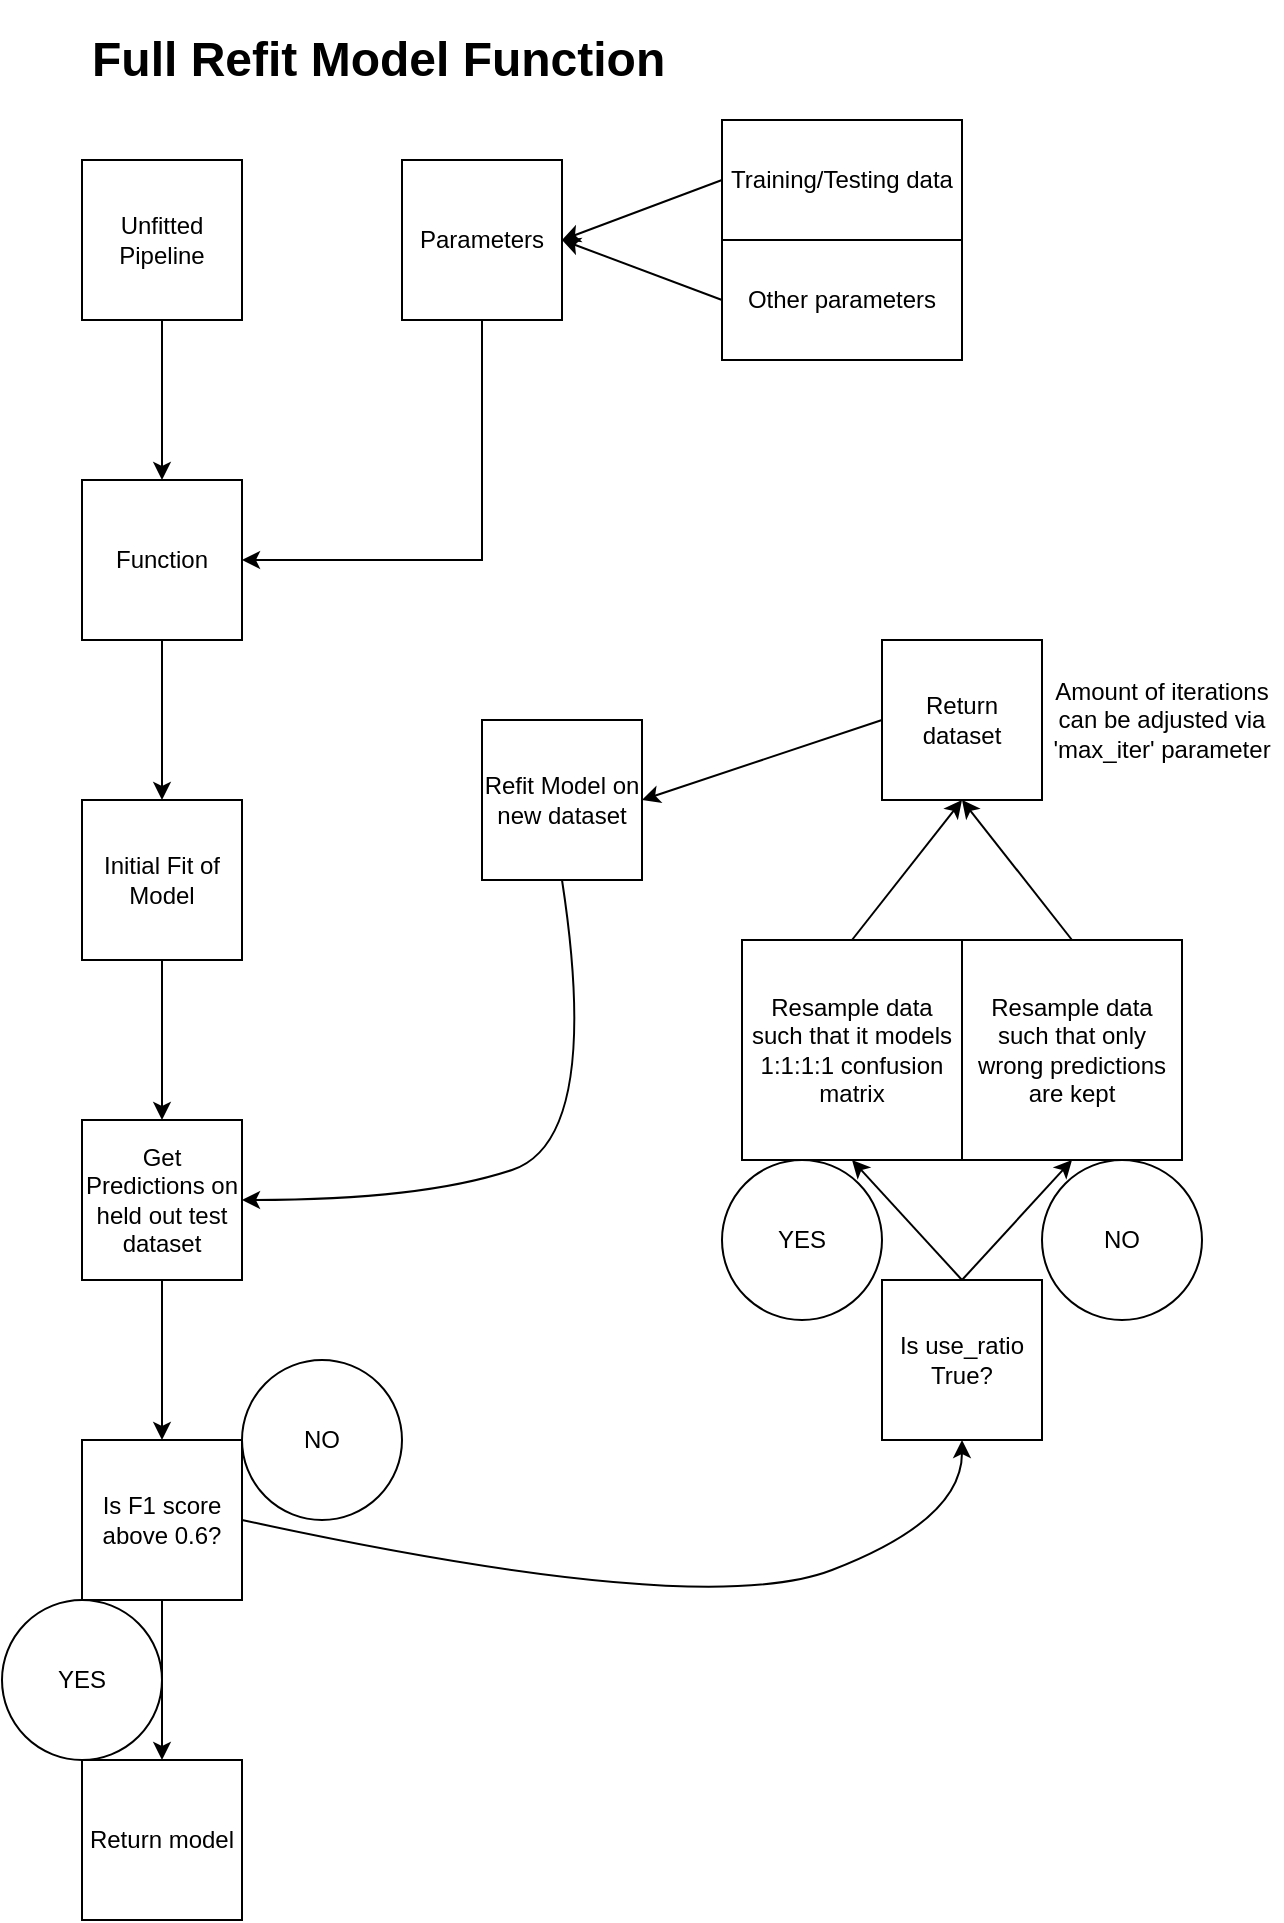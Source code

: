 <mxfile version="21.6.1" type="github">
  <diagram name="Page-1" id="heLb62Q9hVG-_x0x0usm">
    <mxGraphModel dx="1386" dy="764" grid="1" gridSize="10" guides="1" tooltips="1" connect="1" arrows="1" fold="1" page="1" pageScale="1" pageWidth="850" pageHeight="1100" math="0" shadow="0">
      <root>
        <mxCell id="0" />
        <mxCell id="1" parent="0" />
        <mxCell id="XJ2eFweoLVhrrMTU2izS-9" value="" style="edgeStyle=orthogonalEdgeStyle;rounded=0;orthogonalLoop=1;jettySize=auto;html=1;" edge="1" parent="1" source="XJ2eFweoLVhrrMTU2izS-1" target="XJ2eFweoLVhrrMTU2izS-8">
          <mxGeometry relative="1" as="geometry" />
        </mxCell>
        <mxCell id="XJ2eFweoLVhrrMTU2izS-1" value="Function" style="whiteSpace=wrap;html=1;aspect=fixed;" vertex="1" parent="1">
          <mxGeometry x="120" y="240" width="80" height="80" as="geometry" />
        </mxCell>
        <mxCell id="XJ2eFweoLVhrrMTU2izS-3" value="Unfitted Pipeline" style="whiteSpace=wrap;html=1;aspect=fixed;" vertex="1" parent="1">
          <mxGeometry x="120" y="80" width="80" height="80" as="geometry" />
        </mxCell>
        <mxCell id="XJ2eFweoLVhrrMTU2izS-5" value="Parameters" style="whiteSpace=wrap;html=1;aspect=fixed;" vertex="1" parent="1">
          <mxGeometry x="280" y="80" width="80" height="80" as="geometry" />
        </mxCell>
        <mxCell id="XJ2eFweoLVhrrMTU2izS-26" value="" style="edgeStyle=orthogonalEdgeStyle;rounded=0;orthogonalLoop=1;jettySize=auto;html=1;" edge="1" parent="1" source="XJ2eFweoLVhrrMTU2izS-8" target="XJ2eFweoLVhrrMTU2izS-25">
          <mxGeometry relative="1" as="geometry" />
        </mxCell>
        <mxCell id="XJ2eFweoLVhrrMTU2izS-8" value="Initial Fit of Model" style="whiteSpace=wrap;html=1;aspect=fixed;" vertex="1" parent="1">
          <mxGeometry x="120" y="400" width="80" height="80" as="geometry" />
        </mxCell>
        <mxCell id="XJ2eFweoLVhrrMTU2izS-12" value="" style="endArrow=classic;html=1;rounded=0;exitX=0.5;exitY=1;exitDx=0;exitDy=0;entryX=0.5;entryY=0;entryDx=0;entryDy=0;" edge="1" parent="1" source="XJ2eFweoLVhrrMTU2izS-3" target="XJ2eFweoLVhrrMTU2izS-1">
          <mxGeometry width="50" height="50" relative="1" as="geometry">
            <mxPoint x="400" y="180" as="sourcePoint" />
            <mxPoint x="450" y="130" as="targetPoint" />
          </mxGeometry>
        </mxCell>
        <mxCell id="XJ2eFweoLVhrrMTU2izS-15" value="" style="endArrow=classic;html=1;rounded=0;entryX=1;entryY=0.5;entryDx=0;entryDy=0;exitX=0.5;exitY=1;exitDx=0;exitDy=0;" edge="1" parent="1" source="XJ2eFweoLVhrrMTU2izS-5" target="XJ2eFweoLVhrrMTU2izS-1">
          <mxGeometry width="50" height="50" relative="1" as="geometry">
            <mxPoint x="400" y="180" as="sourcePoint" />
            <mxPoint x="450" y="130" as="targetPoint" />
            <Array as="points">
              <mxPoint x="320" y="280" />
            </Array>
          </mxGeometry>
        </mxCell>
        <mxCell id="XJ2eFweoLVhrrMTU2izS-16" value="Training/Testing data" style="whiteSpace=wrap;html=1;" vertex="1" parent="1">
          <mxGeometry x="440" y="60" width="120" height="60" as="geometry" />
        </mxCell>
        <mxCell id="XJ2eFweoLVhrrMTU2izS-19" value="Other parameters" style="whiteSpace=wrap;html=1;" vertex="1" parent="1">
          <mxGeometry x="440" y="120" width="120" height="60" as="geometry" />
        </mxCell>
        <mxCell id="XJ2eFweoLVhrrMTU2izS-22" value="" style="endArrow=classic;html=1;rounded=0;entryX=1;entryY=0.5;entryDx=0;entryDy=0;exitX=0;exitY=0.5;exitDx=0;exitDy=0;" edge="1" parent="1" source="XJ2eFweoLVhrrMTU2izS-16" target="XJ2eFweoLVhrrMTU2izS-5">
          <mxGeometry width="50" height="50" relative="1" as="geometry">
            <mxPoint x="400" y="180" as="sourcePoint" />
            <mxPoint x="450" y="130" as="targetPoint" />
          </mxGeometry>
        </mxCell>
        <mxCell id="XJ2eFweoLVhrrMTU2izS-23" value="" style="endArrow=classic;html=1;rounded=0;entryX=1;entryY=0.5;entryDx=0;entryDy=0;exitX=0;exitY=0.5;exitDx=0;exitDy=0;" edge="1" parent="1" source="XJ2eFweoLVhrrMTU2izS-19" target="XJ2eFweoLVhrrMTU2izS-5">
          <mxGeometry width="50" height="50" relative="1" as="geometry">
            <mxPoint x="450" y="80" as="sourcePoint" />
            <mxPoint x="370" y="130" as="targetPoint" />
          </mxGeometry>
        </mxCell>
        <mxCell id="XJ2eFweoLVhrrMTU2izS-28" value="" style="edgeStyle=orthogonalEdgeStyle;rounded=0;orthogonalLoop=1;jettySize=auto;html=1;" edge="1" parent="1" source="XJ2eFweoLVhrrMTU2izS-25" target="XJ2eFweoLVhrrMTU2izS-27">
          <mxGeometry relative="1" as="geometry" />
        </mxCell>
        <mxCell id="XJ2eFweoLVhrrMTU2izS-25" value="Get Predictions on held out test dataset" style="whiteSpace=wrap;html=1;aspect=fixed;" vertex="1" parent="1">
          <mxGeometry x="120" y="560" width="80" height="80" as="geometry" />
        </mxCell>
        <mxCell id="XJ2eFweoLVhrrMTU2izS-30" value="" style="edgeStyle=orthogonalEdgeStyle;rounded=0;orthogonalLoop=1;jettySize=auto;html=1;" edge="1" parent="1" source="XJ2eFweoLVhrrMTU2izS-27" target="XJ2eFweoLVhrrMTU2izS-29">
          <mxGeometry relative="1" as="geometry" />
        </mxCell>
        <mxCell id="XJ2eFweoLVhrrMTU2izS-27" value="Is F1 score above 0.6?" style="whiteSpace=wrap;html=1;aspect=fixed;" vertex="1" parent="1">
          <mxGeometry x="120" y="720" width="80" height="80" as="geometry" />
        </mxCell>
        <mxCell id="XJ2eFweoLVhrrMTU2izS-29" value="Return model" style="whiteSpace=wrap;html=1;aspect=fixed;" vertex="1" parent="1">
          <mxGeometry x="120" y="880" width="80" height="80" as="geometry" />
        </mxCell>
        <mxCell id="XJ2eFweoLVhrrMTU2izS-31" value="YES" style="ellipse;whiteSpace=wrap;html=1;" vertex="1" parent="1">
          <mxGeometry x="80" y="800" width="80" height="80" as="geometry" />
        </mxCell>
        <mxCell id="XJ2eFweoLVhrrMTU2izS-32" value="NO" style="ellipse;whiteSpace=wrap;html=1;" vertex="1" parent="1">
          <mxGeometry x="200" y="680" width="80" height="80" as="geometry" />
        </mxCell>
        <mxCell id="XJ2eFweoLVhrrMTU2izS-33" value="" style="curved=1;endArrow=classic;html=1;rounded=0;exitX=1;exitY=0.5;exitDx=0;exitDy=0;entryX=0.5;entryY=1;entryDx=0;entryDy=0;" edge="1" parent="1" source="XJ2eFweoLVhrrMTU2izS-27" target="XJ2eFweoLVhrrMTU2izS-34">
          <mxGeometry width="50" height="50" relative="1" as="geometry">
            <mxPoint x="330" y="720" as="sourcePoint" />
            <mxPoint x="550" y="820" as="targetPoint" />
            <Array as="points">
              <mxPoint x="430" y="810" />
              <mxPoint x="560" y="760" />
            </Array>
          </mxGeometry>
        </mxCell>
        <mxCell id="XJ2eFweoLVhrrMTU2izS-34" value="Is use_ratio True?" style="whiteSpace=wrap;html=1;aspect=fixed;" vertex="1" parent="1">
          <mxGeometry x="520" y="640" width="80" height="80" as="geometry" />
        </mxCell>
        <mxCell id="XJ2eFweoLVhrrMTU2izS-35" value="Resample data such that it models 1:1:1:1 confusion matrix" style="whiteSpace=wrap;html=1;aspect=fixed;" vertex="1" parent="1">
          <mxGeometry x="450" y="470" width="110" height="110" as="geometry" />
        </mxCell>
        <mxCell id="XJ2eFweoLVhrrMTU2izS-37" value="Resample data such that only wrong predictions are kept" style="whiteSpace=wrap;html=1;aspect=fixed;" vertex="1" parent="1">
          <mxGeometry x="560" y="470" width="110" height="110" as="geometry" />
        </mxCell>
        <mxCell id="XJ2eFweoLVhrrMTU2izS-38" value="Return dataset" style="whiteSpace=wrap;html=1;aspect=fixed;" vertex="1" parent="1">
          <mxGeometry x="520" y="320" width="80" height="80" as="geometry" />
        </mxCell>
        <mxCell id="XJ2eFweoLVhrrMTU2izS-39" value="Refit Model on new dataset" style="whiteSpace=wrap;html=1;aspect=fixed;" vertex="1" parent="1">
          <mxGeometry x="320" y="360" width="80" height="80" as="geometry" />
        </mxCell>
        <mxCell id="XJ2eFweoLVhrrMTU2izS-40" value="" style="curved=1;endArrow=classic;html=1;rounded=0;entryX=1;entryY=0.5;entryDx=0;entryDy=0;exitX=0.5;exitY=1;exitDx=0;exitDy=0;" edge="1" parent="1" source="XJ2eFweoLVhrrMTU2izS-39" target="XJ2eFweoLVhrrMTU2izS-25">
          <mxGeometry width="50" height="50" relative="1" as="geometry">
            <mxPoint x="330" y="480" as="sourcePoint" />
            <mxPoint x="380" y="430" as="targetPoint" />
            <Array as="points">
              <mxPoint x="380" y="570" />
              <mxPoint x="290" y="600" />
            </Array>
          </mxGeometry>
        </mxCell>
        <mxCell id="XJ2eFweoLVhrrMTU2izS-41" value="" style="endArrow=classic;html=1;rounded=0;entryX=1;entryY=0.5;entryDx=0;entryDy=0;exitX=0;exitY=0.5;exitDx=0;exitDy=0;" edge="1" parent="1" source="XJ2eFweoLVhrrMTU2izS-38" target="XJ2eFweoLVhrrMTU2izS-39">
          <mxGeometry width="50" height="50" relative="1" as="geometry">
            <mxPoint x="330" y="480" as="sourcePoint" />
            <mxPoint x="380" y="430" as="targetPoint" />
          </mxGeometry>
        </mxCell>
        <mxCell id="XJ2eFweoLVhrrMTU2izS-42" value="" style="endArrow=classic;html=1;rounded=0;entryX=0.5;entryY=1;entryDx=0;entryDy=0;exitX=0.5;exitY=0;exitDx=0;exitDy=0;" edge="1" parent="1" source="XJ2eFweoLVhrrMTU2izS-35" target="XJ2eFweoLVhrrMTU2izS-38">
          <mxGeometry width="50" height="50" relative="1" as="geometry">
            <mxPoint x="330" y="480" as="sourcePoint" />
            <mxPoint x="380" y="430" as="targetPoint" />
          </mxGeometry>
        </mxCell>
        <mxCell id="XJ2eFweoLVhrrMTU2izS-43" value="" style="endArrow=classic;html=1;rounded=0;entryX=0.5;entryY=1;entryDx=0;entryDy=0;exitX=0.5;exitY=0;exitDx=0;exitDy=0;" edge="1" parent="1" source="XJ2eFweoLVhrrMTU2izS-37" target="XJ2eFweoLVhrrMTU2izS-38">
          <mxGeometry width="50" height="50" relative="1" as="geometry">
            <mxPoint x="330" y="480" as="sourcePoint" />
            <mxPoint x="380" y="430" as="targetPoint" />
          </mxGeometry>
        </mxCell>
        <mxCell id="XJ2eFweoLVhrrMTU2izS-44" value="" style="endArrow=classic;html=1;rounded=0;entryX=0.5;entryY=1;entryDx=0;entryDy=0;exitX=0.5;exitY=0;exitDx=0;exitDy=0;" edge="1" parent="1" source="XJ2eFweoLVhrrMTU2izS-34" target="XJ2eFweoLVhrrMTU2izS-35">
          <mxGeometry width="50" height="50" relative="1" as="geometry">
            <mxPoint x="330" y="480" as="sourcePoint" />
            <mxPoint x="380" y="430" as="targetPoint" />
          </mxGeometry>
        </mxCell>
        <mxCell id="XJ2eFweoLVhrrMTU2izS-45" value="" style="endArrow=classic;html=1;rounded=0;entryX=0.5;entryY=1;entryDx=0;entryDy=0;" edge="1" parent="1" target="XJ2eFweoLVhrrMTU2izS-37">
          <mxGeometry width="50" height="50" relative="1" as="geometry">
            <mxPoint x="560" y="640" as="sourcePoint" />
            <mxPoint x="380" y="430" as="targetPoint" />
          </mxGeometry>
        </mxCell>
        <mxCell id="XJ2eFweoLVhrrMTU2izS-47" value="NO" style="ellipse;whiteSpace=wrap;html=1;" vertex="1" parent="1">
          <mxGeometry x="600" y="580" width="80" height="80" as="geometry" />
        </mxCell>
        <mxCell id="XJ2eFweoLVhrrMTU2izS-48" value="YES" style="ellipse;whiteSpace=wrap;html=1;" vertex="1" parent="1">
          <mxGeometry x="440" y="580" width="80" height="80" as="geometry" />
        </mxCell>
        <mxCell id="XJ2eFweoLVhrrMTU2izS-49" value="Amount of iterations can be adjusted via &#39;max_iter&#39; parameter" style="text;html=1;strokeColor=none;fillColor=none;align=center;verticalAlign=middle;whiteSpace=wrap;rounded=0;" vertex="1" parent="1">
          <mxGeometry x="600" y="305" width="120" height="110" as="geometry" />
        </mxCell>
        <mxCell id="XJ2eFweoLVhrrMTU2izS-50" value="&lt;h1&gt;&lt;span style=&quot;background-color: initial;&quot;&gt;Full Refit Model Function&lt;/span&gt;&lt;span style=&quot;background-color: initial; font-size: 12px; font-weight: normal;&quot;&gt;&amp;nbsp;&lt;/span&gt;&lt;br&gt;&lt;/h1&gt;" style="text;html=1;strokeColor=none;fillColor=none;spacing=5;spacingTop=-20;whiteSpace=wrap;overflow=hidden;rounded=0;" vertex="1" parent="1">
          <mxGeometry x="120" y="10" width="510" height="40" as="geometry" />
        </mxCell>
      </root>
    </mxGraphModel>
  </diagram>
</mxfile>
